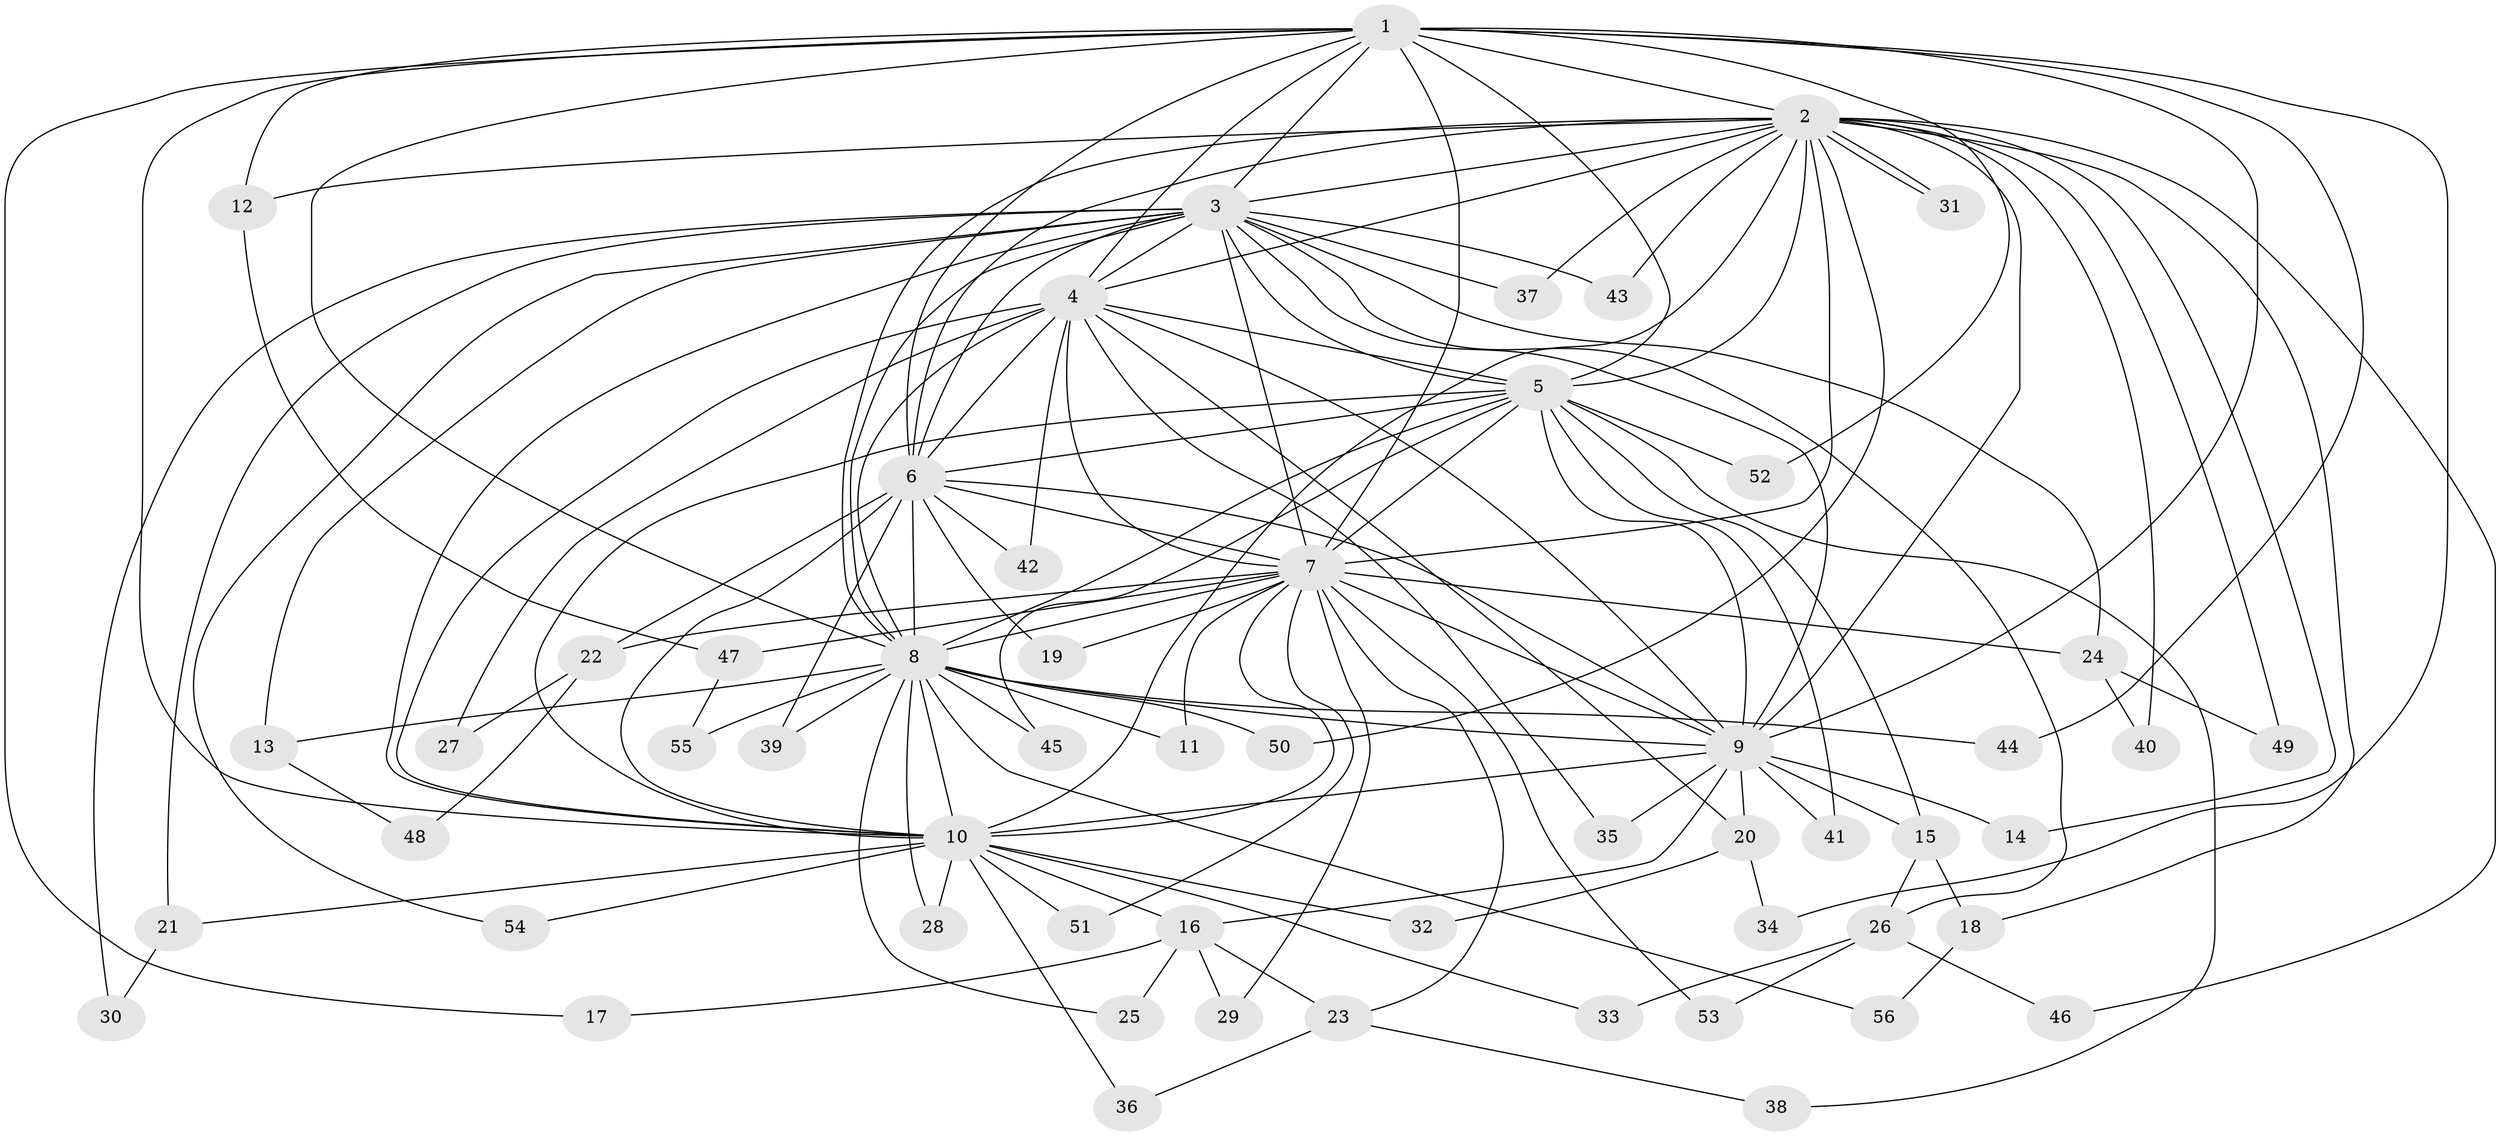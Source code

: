 // coarse degree distribution, {12: 0.058823529411764705, 16: 0.029411764705882353, 3: 0.14705882352941177, 4: 0.11764705882352941, 15: 0.029411764705882353, 2: 0.38235294117647056, 6: 0.029411764705882353, 1: 0.029411764705882353, 17: 0.029411764705882353, 11: 0.029411764705882353, 10: 0.029411764705882353, 5: 0.029411764705882353, 14: 0.058823529411764705}
// Generated by graph-tools (version 1.1) at 2025/36/03/04/25 23:36:19]
// undirected, 56 vertices, 137 edges
graph export_dot {
  node [color=gray90,style=filled];
  1;
  2;
  3;
  4;
  5;
  6;
  7;
  8;
  9;
  10;
  11;
  12;
  13;
  14;
  15;
  16;
  17;
  18;
  19;
  20;
  21;
  22;
  23;
  24;
  25;
  26;
  27;
  28;
  29;
  30;
  31;
  32;
  33;
  34;
  35;
  36;
  37;
  38;
  39;
  40;
  41;
  42;
  43;
  44;
  45;
  46;
  47;
  48;
  49;
  50;
  51;
  52;
  53;
  54;
  55;
  56;
  1 -- 2;
  1 -- 3;
  1 -- 4;
  1 -- 5;
  1 -- 6;
  1 -- 7;
  1 -- 8;
  1 -- 9;
  1 -- 10;
  1 -- 12;
  1 -- 17;
  1 -- 34;
  1 -- 44;
  1 -- 52;
  2 -- 3;
  2 -- 4;
  2 -- 5;
  2 -- 6;
  2 -- 7;
  2 -- 8;
  2 -- 9;
  2 -- 10;
  2 -- 12;
  2 -- 14;
  2 -- 18;
  2 -- 31;
  2 -- 31;
  2 -- 37;
  2 -- 40;
  2 -- 43;
  2 -- 46;
  2 -- 49;
  2 -- 50;
  3 -- 4;
  3 -- 5;
  3 -- 6;
  3 -- 7;
  3 -- 8;
  3 -- 9;
  3 -- 10;
  3 -- 13;
  3 -- 21;
  3 -- 24;
  3 -- 26;
  3 -- 30;
  3 -- 37;
  3 -- 43;
  3 -- 54;
  4 -- 5;
  4 -- 6;
  4 -- 7;
  4 -- 8;
  4 -- 9;
  4 -- 10;
  4 -- 20;
  4 -- 27;
  4 -- 35;
  4 -- 42;
  5 -- 6;
  5 -- 7;
  5 -- 8;
  5 -- 9;
  5 -- 10;
  5 -- 15;
  5 -- 38;
  5 -- 41;
  5 -- 45;
  5 -- 52;
  6 -- 7;
  6 -- 8;
  6 -- 9;
  6 -- 10;
  6 -- 19;
  6 -- 22;
  6 -- 39;
  6 -- 42;
  7 -- 8;
  7 -- 9;
  7 -- 10;
  7 -- 11;
  7 -- 19;
  7 -- 22;
  7 -- 23;
  7 -- 24;
  7 -- 29;
  7 -- 47;
  7 -- 51;
  7 -- 53;
  8 -- 9;
  8 -- 10;
  8 -- 11;
  8 -- 13;
  8 -- 25;
  8 -- 28;
  8 -- 39;
  8 -- 44;
  8 -- 45;
  8 -- 50;
  8 -- 55;
  8 -- 56;
  9 -- 10;
  9 -- 14;
  9 -- 15;
  9 -- 16;
  9 -- 20;
  9 -- 35;
  9 -- 41;
  10 -- 16;
  10 -- 21;
  10 -- 28;
  10 -- 32;
  10 -- 33;
  10 -- 36;
  10 -- 51;
  10 -- 54;
  12 -- 47;
  13 -- 48;
  15 -- 18;
  15 -- 26;
  16 -- 17;
  16 -- 23;
  16 -- 25;
  16 -- 29;
  18 -- 56;
  20 -- 32;
  20 -- 34;
  21 -- 30;
  22 -- 27;
  22 -- 48;
  23 -- 36;
  23 -- 38;
  24 -- 40;
  24 -- 49;
  26 -- 33;
  26 -- 46;
  26 -- 53;
  47 -- 55;
}
